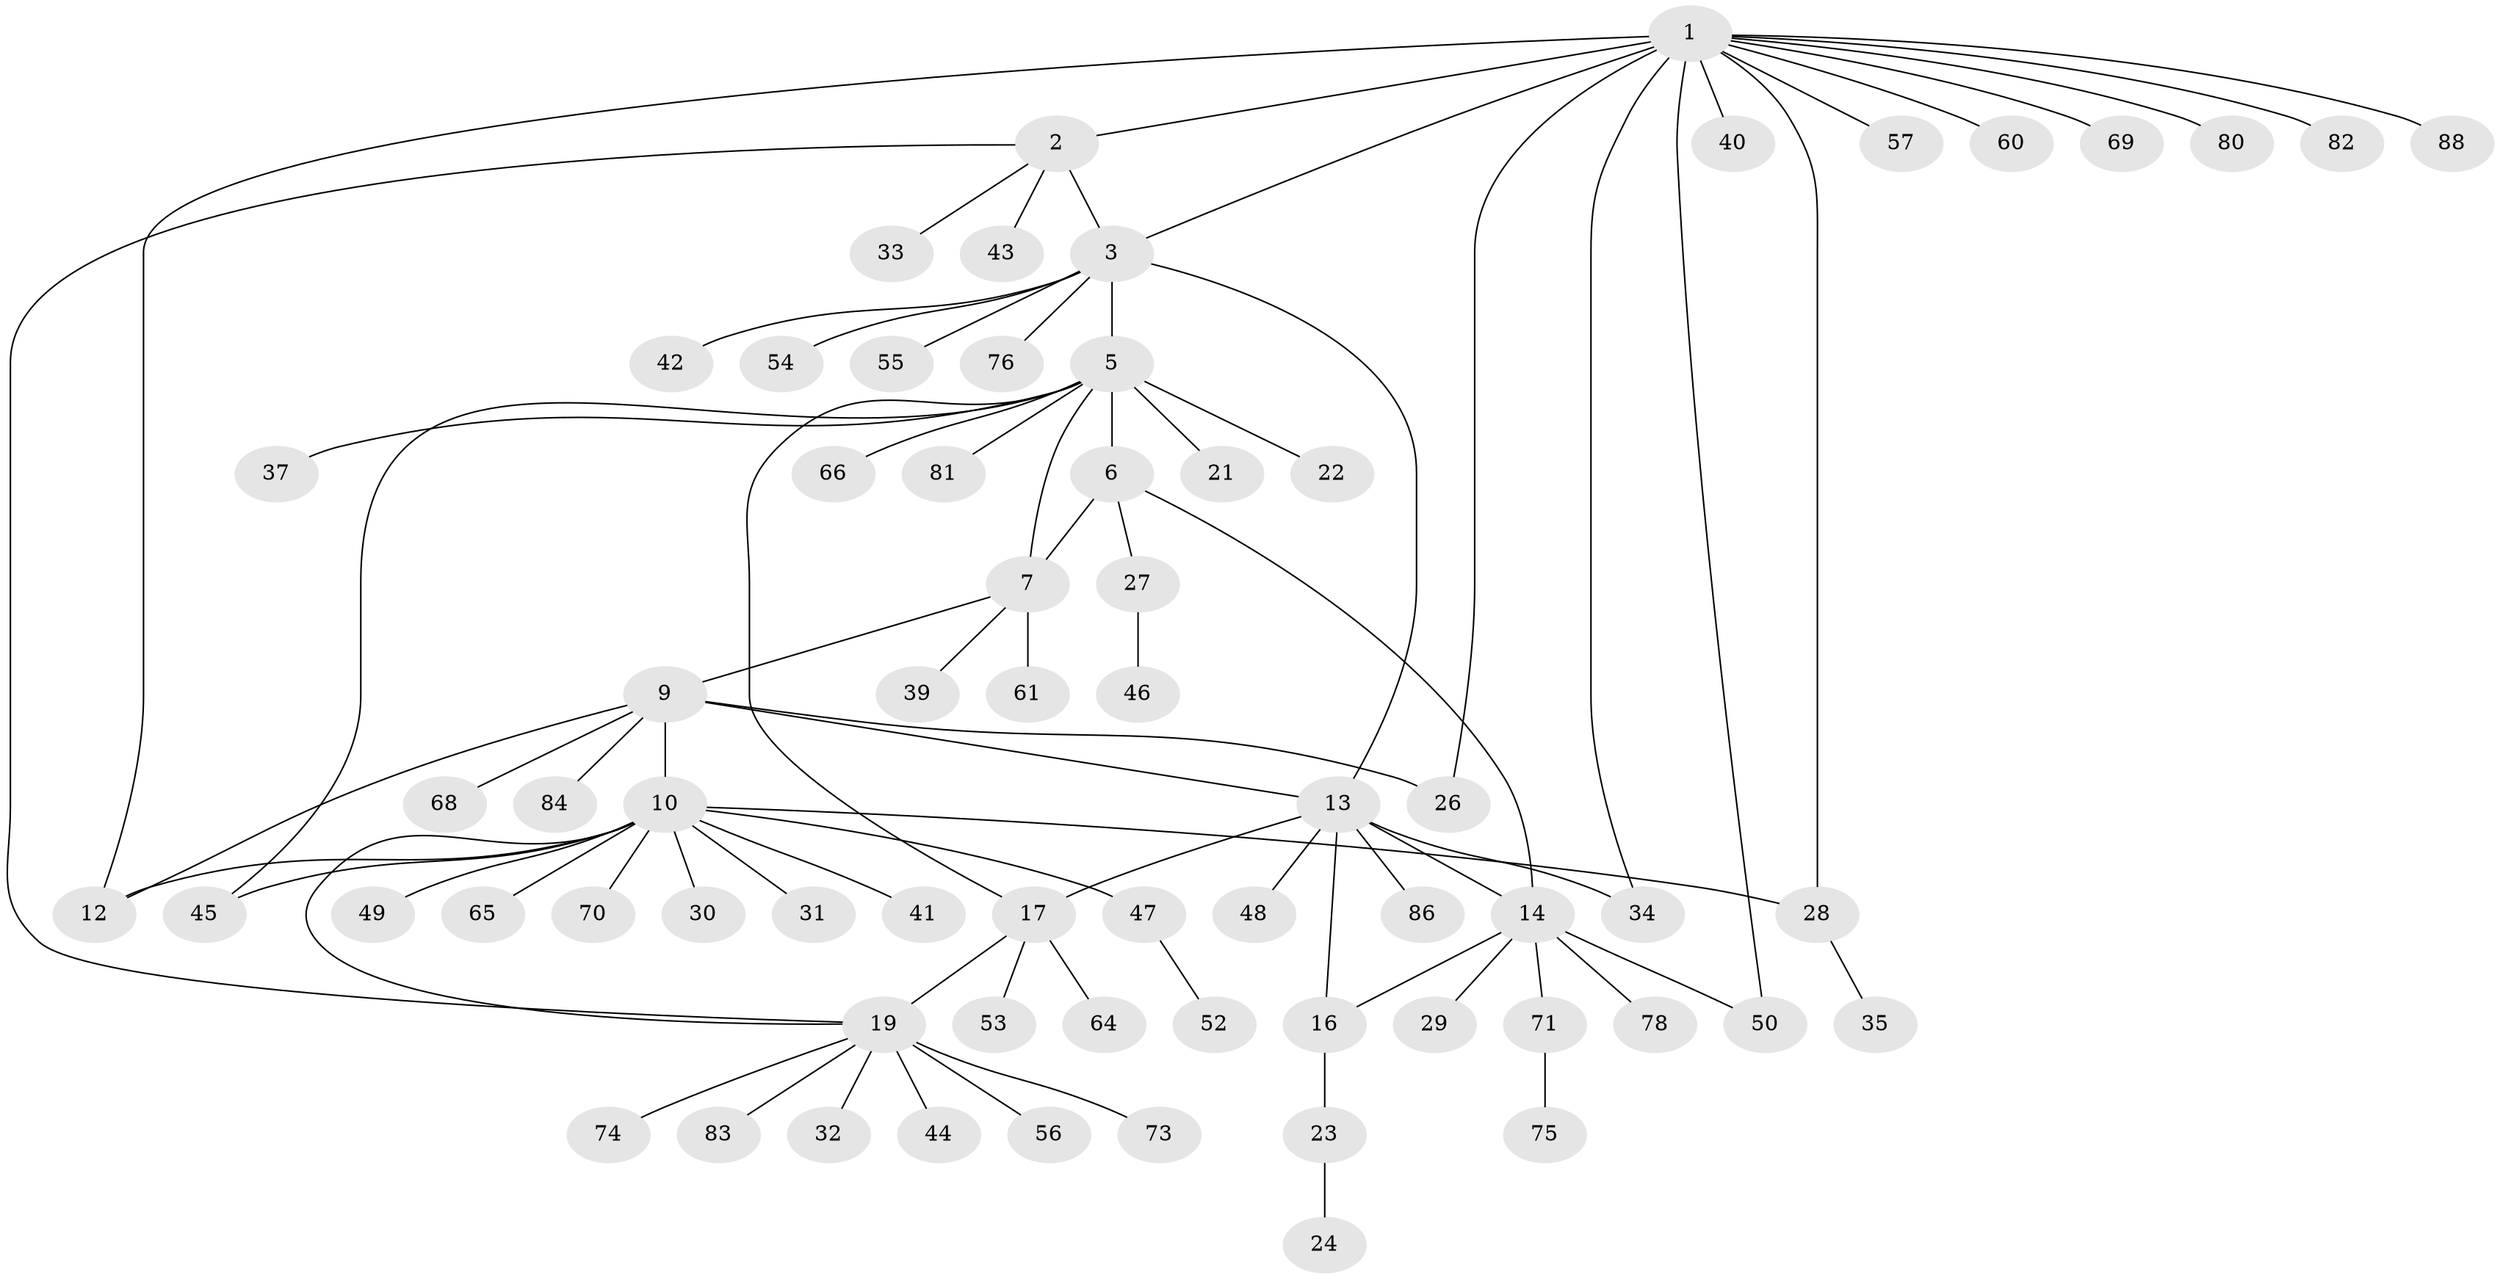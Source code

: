 // original degree distribution, {10: 0.022727272727272728, 6: 0.03409090909090909, 9: 0.022727272727272728, 8: 0.022727272727272728, 5: 0.03409090909090909, 7: 0.03409090909090909, 12: 0.011363636363636364, 4: 0.045454545454545456, 1: 0.5568181818181818, 2: 0.18181818181818182, 3: 0.03409090909090909}
// Generated by graph-tools (version 1.1) at 2025/42/03/06/25 10:42:14]
// undirected, 68 vertices, 82 edges
graph export_dot {
graph [start="1"]
  node [color=gray90,style=filled];
  1 [super="+4"];
  2;
  3 [super="+38"];
  5 [super="+8"];
  6;
  7 [super="+58"];
  9 [super="+11"];
  10 [super="+25"];
  12;
  13 [super="+15"];
  14 [super="+51"];
  16 [super="+63"];
  17 [super="+18"];
  19 [super="+20"];
  21;
  22 [super="+59"];
  23;
  24 [super="+72"];
  26 [super="+36"];
  27 [super="+77"];
  28 [super="+62"];
  29;
  30;
  31;
  32;
  33;
  34;
  35;
  37 [super="+79"];
  39 [super="+87"];
  40;
  41;
  42;
  43;
  44 [super="+85"];
  45;
  46;
  47;
  48;
  49;
  50;
  52;
  53;
  54;
  55 [super="+67"];
  56;
  57;
  60;
  61;
  64;
  65;
  66;
  68;
  69;
  70;
  71;
  73;
  74;
  75;
  76;
  78;
  80;
  81;
  82;
  83;
  84;
  86;
  88;
  1 -- 2 [weight=2];
  1 -- 3 [weight=2];
  1 -- 12;
  1 -- 34;
  1 -- 50;
  1 -- 69;
  1 -- 80;
  1 -- 40;
  1 -- 82;
  1 -- 88;
  1 -- 57;
  1 -- 60;
  1 -- 26;
  1 -- 28;
  2 -- 3;
  2 -- 33;
  2 -- 43;
  2 -- 19;
  3 -- 5;
  3 -- 13;
  3 -- 42;
  3 -- 54;
  3 -- 76;
  3 -- 55;
  5 -- 6 [weight=2];
  5 -- 7 [weight=2];
  5 -- 17;
  5 -- 22;
  5 -- 45;
  5 -- 66;
  5 -- 81;
  5 -- 37;
  5 -- 21;
  6 -- 7;
  6 -- 14;
  6 -- 27;
  7 -- 9;
  7 -- 39;
  7 -- 61;
  9 -- 10 [weight=2];
  9 -- 12 [weight=2];
  9 -- 13;
  9 -- 26;
  9 -- 84;
  9 -- 68;
  10 -- 12;
  10 -- 19;
  10 -- 31;
  10 -- 41;
  10 -- 45;
  10 -- 47;
  10 -- 49;
  10 -- 65;
  10 -- 70;
  10 -- 28;
  10 -- 30;
  13 -- 14 [weight=2];
  13 -- 16 [weight=2];
  13 -- 17;
  13 -- 34;
  13 -- 48;
  13 -- 86;
  14 -- 16;
  14 -- 29;
  14 -- 50;
  14 -- 71;
  14 -- 78;
  16 -- 23;
  17 -- 19 [weight=4];
  17 -- 53;
  17 -- 64;
  19 -- 32;
  19 -- 44;
  19 -- 56;
  19 -- 73;
  19 -- 74;
  19 -- 83;
  23 -- 24;
  27 -- 46;
  28 -- 35;
  47 -- 52;
  71 -- 75;
}
